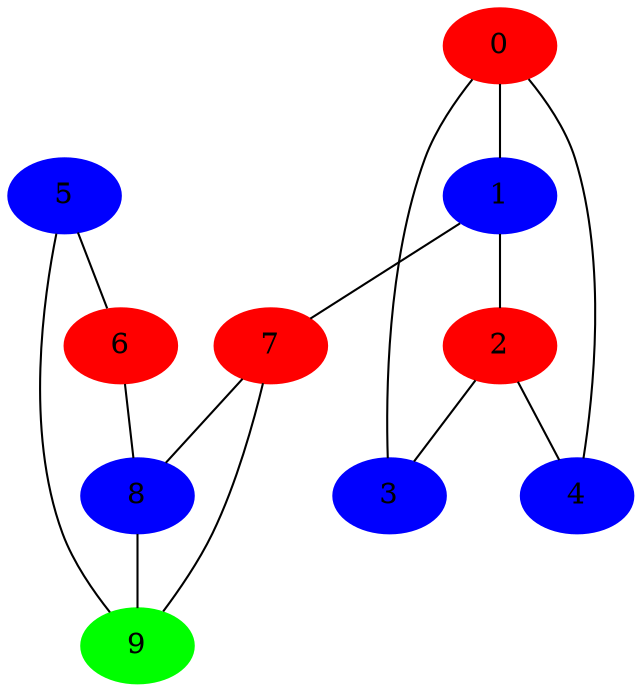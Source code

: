 graph planar3
 { 
0 -- 1 ;
0 -- 3 ;
0 -- 4 ;
0 [color=red , style=filled]
1 -- 2 ;
1 -- 7 ;
1 [color=blue , style=filled]
2 -- 3 ;
2 -- 4 ;
2 [color=red , style=filled]
3 [color=blue , style=filled]
4 [color=blue , style=filled]
5 -- 6 ;
5 -- 9 ;
5 [color=blue , style=filled]
6 -- 8 ;
6 [color=red , style=filled]
7 -- 8 ;
7 -- 9 ;
7 [color=red , style=filled]
8 -- 9 ;
8 [color=blue , style=filled]
9 [color=green , style=filled]

}